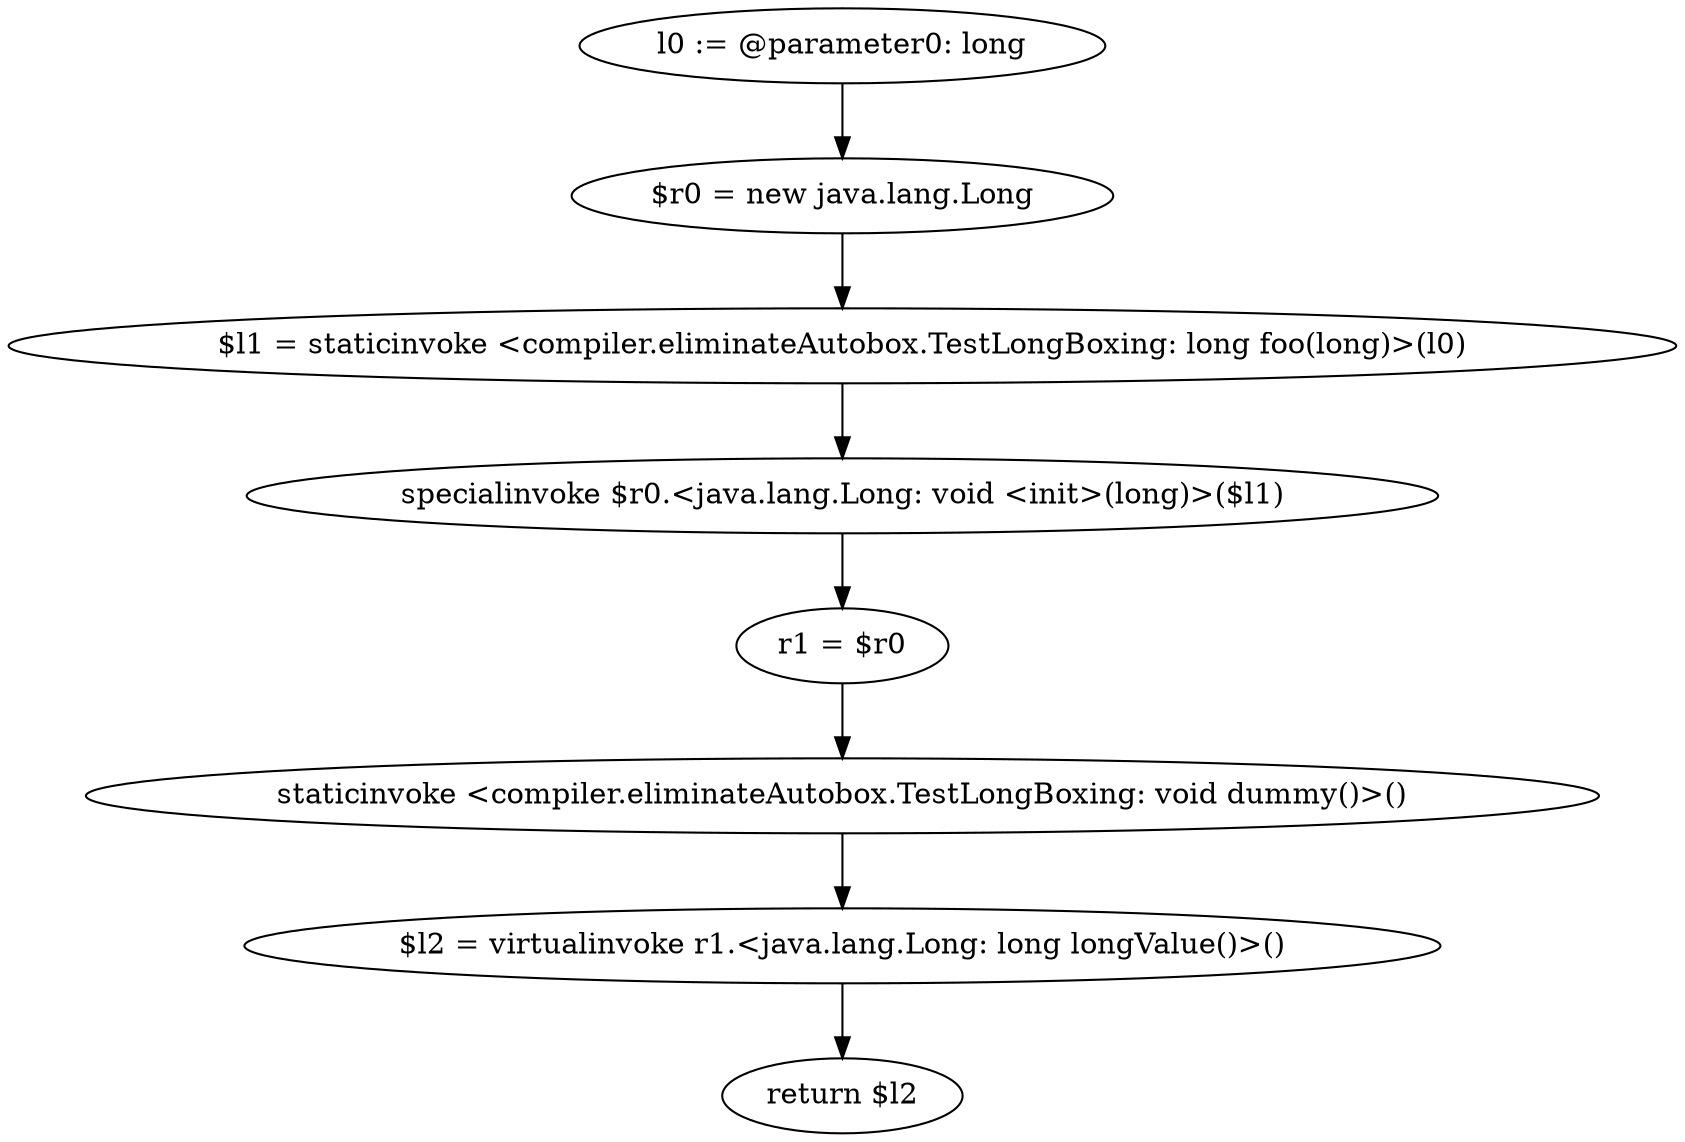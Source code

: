 digraph "unitGraph" {
    "l0 := @parameter0: long"
    "$r0 = new java.lang.Long"
    "$l1 = staticinvoke <compiler.eliminateAutobox.TestLongBoxing: long foo(long)>(l0)"
    "specialinvoke $r0.<java.lang.Long: void <init>(long)>($l1)"
    "r1 = $r0"
    "staticinvoke <compiler.eliminateAutobox.TestLongBoxing: void dummy()>()"
    "$l2 = virtualinvoke r1.<java.lang.Long: long longValue()>()"
    "return $l2"
    "l0 := @parameter0: long"->"$r0 = new java.lang.Long";
    "$r0 = new java.lang.Long"->"$l1 = staticinvoke <compiler.eliminateAutobox.TestLongBoxing: long foo(long)>(l0)";
    "$l1 = staticinvoke <compiler.eliminateAutobox.TestLongBoxing: long foo(long)>(l0)"->"specialinvoke $r0.<java.lang.Long: void <init>(long)>($l1)";
    "specialinvoke $r0.<java.lang.Long: void <init>(long)>($l1)"->"r1 = $r0";
    "r1 = $r0"->"staticinvoke <compiler.eliminateAutobox.TestLongBoxing: void dummy()>()";
    "staticinvoke <compiler.eliminateAutobox.TestLongBoxing: void dummy()>()"->"$l2 = virtualinvoke r1.<java.lang.Long: long longValue()>()";
    "$l2 = virtualinvoke r1.<java.lang.Long: long longValue()>()"->"return $l2";
}
